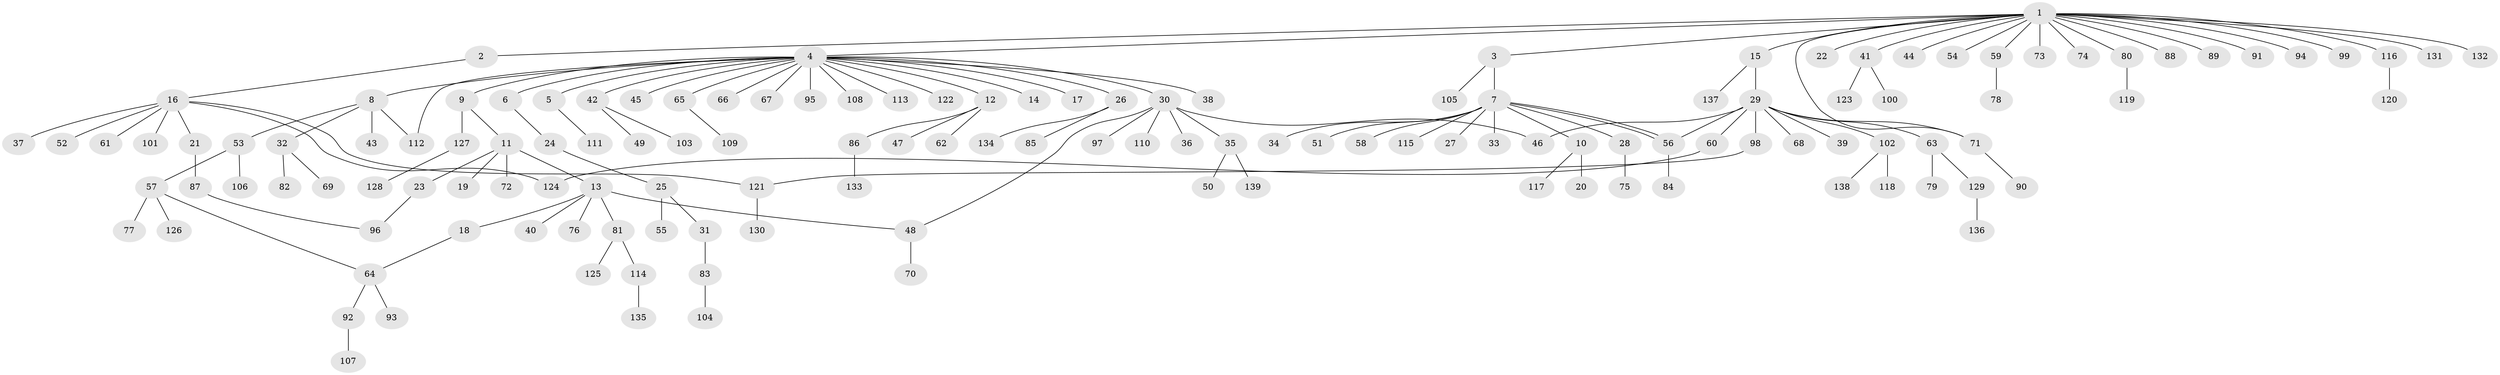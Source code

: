 // coarse degree distribution, {1: 0.6428571428571429, 6: 0.047619047619047616, 2: 0.16666666666666666, 16: 0.023809523809523808, 3: 0.09523809523809523, 15: 0.023809523809523808}
// Generated by graph-tools (version 1.1) at 2025/36/03/04/25 23:36:48]
// undirected, 139 vertices, 148 edges
graph export_dot {
  node [color=gray90,style=filled];
  1;
  2;
  3;
  4;
  5;
  6;
  7;
  8;
  9;
  10;
  11;
  12;
  13;
  14;
  15;
  16;
  17;
  18;
  19;
  20;
  21;
  22;
  23;
  24;
  25;
  26;
  27;
  28;
  29;
  30;
  31;
  32;
  33;
  34;
  35;
  36;
  37;
  38;
  39;
  40;
  41;
  42;
  43;
  44;
  45;
  46;
  47;
  48;
  49;
  50;
  51;
  52;
  53;
  54;
  55;
  56;
  57;
  58;
  59;
  60;
  61;
  62;
  63;
  64;
  65;
  66;
  67;
  68;
  69;
  70;
  71;
  72;
  73;
  74;
  75;
  76;
  77;
  78;
  79;
  80;
  81;
  82;
  83;
  84;
  85;
  86;
  87;
  88;
  89;
  90;
  91;
  92;
  93;
  94;
  95;
  96;
  97;
  98;
  99;
  100;
  101;
  102;
  103;
  104;
  105;
  106;
  107;
  108;
  109;
  110;
  111;
  112;
  113;
  114;
  115;
  116;
  117;
  118;
  119;
  120;
  121;
  122;
  123;
  124;
  125;
  126;
  127;
  128;
  129;
  130;
  131;
  132;
  133;
  134;
  135;
  136;
  137;
  138;
  139;
  1 -- 2;
  1 -- 3;
  1 -- 4;
  1 -- 15;
  1 -- 22;
  1 -- 41;
  1 -- 44;
  1 -- 54;
  1 -- 59;
  1 -- 71;
  1 -- 73;
  1 -- 74;
  1 -- 80;
  1 -- 88;
  1 -- 89;
  1 -- 91;
  1 -- 94;
  1 -- 99;
  1 -- 116;
  1 -- 131;
  1 -- 132;
  2 -- 16;
  3 -- 7;
  3 -- 105;
  4 -- 5;
  4 -- 6;
  4 -- 8;
  4 -- 9;
  4 -- 12;
  4 -- 14;
  4 -- 17;
  4 -- 26;
  4 -- 30;
  4 -- 38;
  4 -- 42;
  4 -- 45;
  4 -- 65;
  4 -- 66;
  4 -- 67;
  4 -- 95;
  4 -- 108;
  4 -- 112;
  4 -- 113;
  4 -- 122;
  5 -- 111;
  6 -- 24;
  7 -- 10;
  7 -- 27;
  7 -- 28;
  7 -- 33;
  7 -- 34;
  7 -- 51;
  7 -- 56;
  7 -- 56;
  7 -- 58;
  7 -- 115;
  8 -- 32;
  8 -- 43;
  8 -- 53;
  8 -- 112;
  9 -- 11;
  9 -- 127;
  10 -- 20;
  10 -- 117;
  11 -- 13;
  11 -- 19;
  11 -- 23;
  11 -- 72;
  12 -- 47;
  12 -- 62;
  12 -- 86;
  13 -- 18;
  13 -- 40;
  13 -- 48;
  13 -- 76;
  13 -- 81;
  15 -- 29;
  15 -- 137;
  16 -- 21;
  16 -- 37;
  16 -- 52;
  16 -- 61;
  16 -- 101;
  16 -- 121;
  16 -- 124;
  18 -- 64;
  21 -- 87;
  23 -- 96;
  24 -- 25;
  25 -- 31;
  25 -- 55;
  26 -- 85;
  26 -- 134;
  28 -- 75;
  29 -- 39;
  29 -- 46;
  29 -- 56;
  29 -- 60;
  29 -- 63;
  29 -- 68;
  29 -- 71;
  29 -- 98;
  29 -- 102;
  30 -- 35;
  30 -- 36;
  30 -- 46;
  30 -- 48;
  30 -- 97;
  30 -- 110;
  31 -- 83;
  32 -- 69;
  32 -- 82;
  35 -- 50;
  35 -- 139;
  41 -- 100;
  41 -- 123;
  42 -- 49;
  42 -- 103;
  48 -- 70;
  53 -- 57;
  53 -- 106;
  56 -- 84;
  57 -- 64;
  57 -- 77;
  57 -- 126;
  59 -- 78;
  60 -- 124;
  63 -- 79;
  63 -- 129;
  64 -- 92;
  64 -- 93;
  65 -- 109;
  71 -- 90;
  80 -- 119;
  81 -- 114;
  81 -- 125;
  83 -- 104;
  86 -- 133;
  87 -- 96;
  92 -- 107;
  98 -- 121;
  102 -- 118;
  102 -- 138;
  114 -- 135;
  116 -- 120;
  121 -- 130;
  127 -- 128;
  129 -- 136;
}
